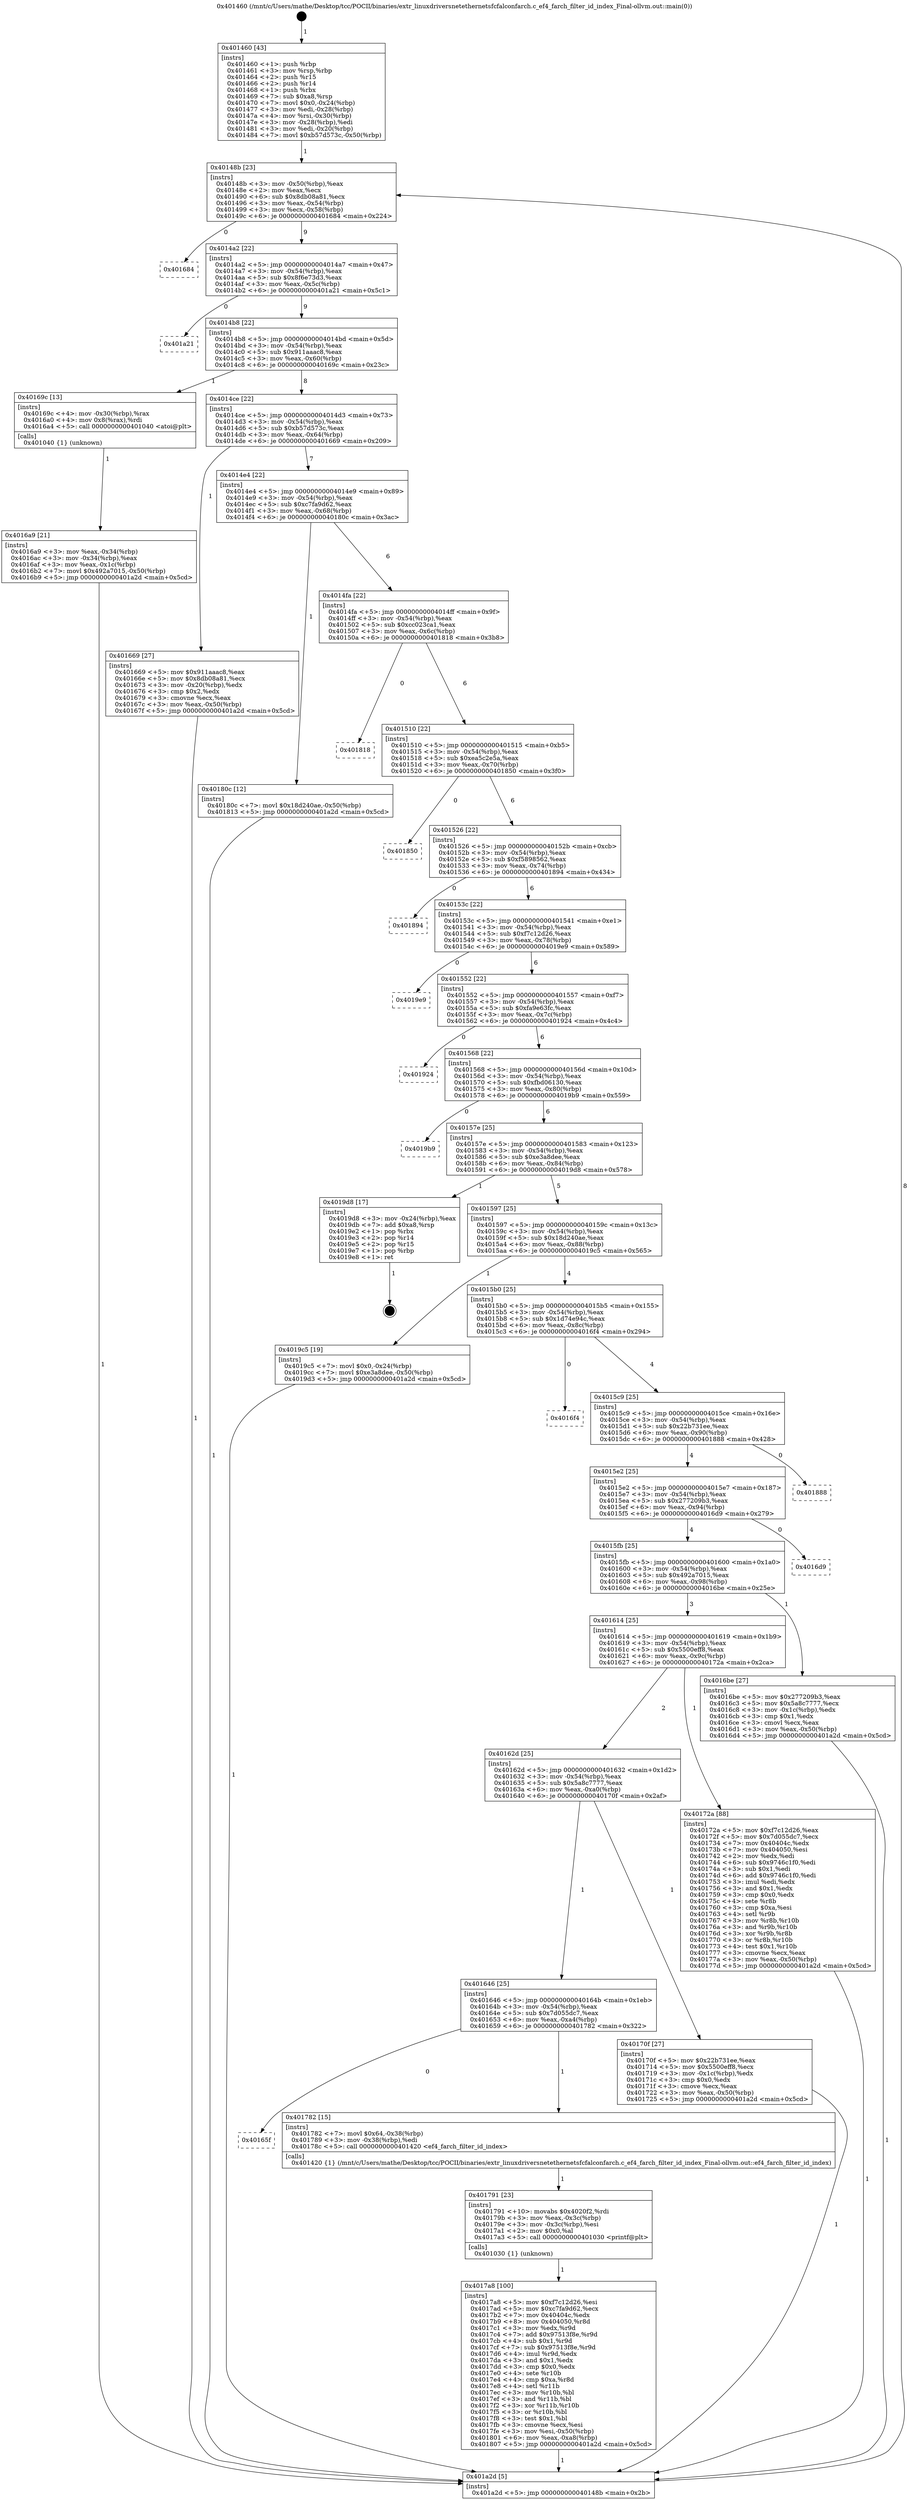 digraph "0x401460" {
  label = "0x401460 (/mnt/c/Users/mathe/Desktop/tcc/POCII/binaries/extr_linuxdriversnetethernetsfcfalconfarch.c_ef4_farch_filter_id_index_Final-ollvm.out::main(0))"
  labelloc = "t"
  node[shape=record]

  Entry [label="",width=0.3,height=0.3,shape=circle,fillcolor=black,style=filled]
  "0x40148b" [label="{
     0x40148b [23]\l
     | [instrs]\l
     &nbsp;&nbsp;0x40148b \<+3\>: mov -0x50(%rbp),%eax\l
     &nbsp;&nbsp;0x40148e \<+2\>: mov %eax,%ecx\l
     &nbsp;&nbsp;0x401490 \<+6\>: sub $0x8db08a81,%ecx\l
     &nbsp;&nbsp;0x401496 \<+3\>: mov %eax,-0x54(%rbp)\l
     &nbsp;&nbsp;0x401499 \<+3\>: mov %ecx,-0x58(%rbp)\l
     &nbsp;&nbsp;0x40149c \<+6\>: je 0000000000401684 \<main+0x224\>\l
  }"]
  "0x401684" [label="{
     0x401684\l
  }", style=dashed]
  "0x4014a2" [label="{
     0x4014a2 [22]\l
     | [instrs]\l
     &nbsp;&nbsp;0x4014a2 \<+5\>: jmp 00000000004014a7 \<main+0x47\>\l
     &nbsp;&nbsp;0x4014a7 \<+3\>: mov -0x54(%rbp),%eax\l
     &nbsp;&nbsp;0x4014aa \<+5\>: sub $0x8f6e73d3,%eax\l
     &nbsp;&nbsp;0x4014af \<+3\>: mov %eax,-0x5c(%rbp)\l
     &nbsp;&nbsp;0x4014b2 \<+6\>: je 0000000000401a21 \<main+0x5c1\>\l
  }"]
  Exit [label="",width=0.3,height=0.3,shape=circle,fillcolor=black,style=filled,peripheries=2]
  "0x401a21" [label="{
     0x401a21\l
  }", style=dashed]
  "0x4014b8" [label="{
     0x4014b8 [22]\l
     | [instrs]\l
     &nbsp;&nbsp;0x4014b8 \<+5\>: jmp 00000000004014bd \<main+0x5d\>\l
     &nbsp;&nbsp;0x4014bd \<+3\>: mov -0x54(%rbp),%eax\l
     &nbsp;&nbsp;0x4014c0 \<+5\>: sub $0x911aaac8,%eax\l
     &nbsp;&nbsp;0x4014c5 \<+3\>: mov %eax,-0x60(%rbp)\l
     &nbsp;&nbsp;0x4014c8 \<+6\>: je 000000000040169c \<main+0x23c\>\l
  }"]
  "0x4017a8" [label="{
     0x4017a8 [100]\l
     | [instrs]\l
     &nbsp;&nbsp;0x4017a8 \<+5\>: mov $0xf7c12d26,%esi\l
     &nbsp;&nbsp;0x4017ad \<+5\>: mov $0xc7fa9d62,%ecx\l
     &nbsp;&nbsp;0x4017b2 \<+7\>: mov 0x40404c,%edx\l
     &nbsp;&nbsp;0x4017b9 \<+8\>: mov 0x404050,%r8d\l
     &nbsp;&nbsp;0x4017c1 \<+3\>: mov %edx,%r9d\l
     &nbsp;&nbsp;0x4017c4 \<+7\>: add $0x97513f8e,%r9d\l
     &nbsp;&nbsp;0x4017cb \<+4\>: sub $0x1,%r9d\l
     &nbsp;&nbsp;0x4017cf \<+7\>: sub $0x97513f8e,%r9d\l
     &nbsp;&nbsp;0x4017d6 \<+4\>: imul %r9d,%edx\l
     &nbsp;&nbsp;0x4017da \<+3\>: and $0x1,%edx\l
     &nbsp;&nbsp;0x4017dd \<+3\>: cmp $0x0,%edx\l
     &nbsp;&nbsp;0x4017e0 \<+4\>: sete %r10b\l
     &nbsp;&nbsp;0x4017e4 \<+4\>: cmp $0xa,%r8d\l
     &nbsp;&nbsp;0x4017e8 \<+4\>: setl %r11b\l
     &nbsp;&nbsp;0x4017ec \<+3\>: mov %r10b,%bl\l
     &nbsp;&nbsp;0x4017ef \<+3\>: and %r11b,%bl\l
     &nbsp;&nbsp;0x4017f2 \<+3\>: xor %r11b,%r10b\l
     &nbsp;&nbsp;0x4017f5 \<+3\>: or %r10b,%bl\l
     &nbsp;&nbsp;0x4017f8 \<+3\>: test $0x1,%bl\l
     &nbsp;&nbsp;0x4017fb \<+3\>: cmovne %ecx,%esi\l
     &nbsp;&nbsp;0x4017fe \<+3\>: mov %esi,-0x50(%rbp)\l
     &nbsp;&nbsp;0x401801 \<+6\>: mov %eax,-0xa8(%rbp)\l
     &nbsp;&nbsp;0x401807 \<+5\>: jmp 0000000000401a2d \<main+0x5cd\>\l
  }"]
  "0x40169c" [label="{
     0x40169c [13]\l
     | [instrs]\l
     &nbsp;&nbsp;0x40169c \<+4\>: mov -0x30(%rbp),%rax\l
     &nbsp;&nbsp;0x4016a0 \<+4\>: mov 0x8(%rax),%rdi\l
     &nbsp;&nbsp;0x4016a4 \<+5\>: call 0000000000401040 \<atoi@plt\>\l
     | [calls]\l
     &nbsp;&nbsp;0x401040 \{1\} (unknown)\l
  }"]
  "0x4014ce" [label="{
     0x4014ce [22]\l
     | [instrs]\l
     &nbsp;&nbsp;0x4014ce \<+5\>: jmp 00000000004014d3 \<main+0x73\>\l
     &nbsp;&nbsp;0x4014d3 \<+3\>: mov -0x54(%rbp),%eax\l
     &nbsp;&nbsp;0x4014d6 \<+5\>: sub $0xb57d573c,%eax\l
     &nbsp;&nbsp;0x4014db \<+3\>: mov %eax,-0x64(%rbp)\l
     &nbsp;&nbsp;0x4014de \<+6\>: je 0000000000401669 \<main+0x209\>\l
  }"]
  "0x401791" [label="{
     0x401791 [23]\l
     | [instrs]\l
     &nbsp;&nbsp;0x401791 \<+10\>: movabs $0x4020f2,%rdi\l
     &nbsp;&nbsp;0x40179b \<+3\>: mov %eax,-0x3c(%rbp)\l
     &nbsp;&nbsp;0x40179e \<+3\>: mov -0x3c(%rbp),%esi\l
     &nbsp;&nbsp;0x4017a1 \<+2\>: mov $0x0,%al\l
     &nbsp;&nbsp;0x4017a3 \<+5\>: call 0000000000401030 \<printf@plt\>\l
     | [calls]\l
     &nbsp;&nbsp;0x401030 \{1\} (unknown)\l
  }"]
  "0x401669" [label="{
     0x401669 [27]\l
     | [instrs]\l
     &nbsp;&nbsp;0x401669 \<+5\>: mov $0x911aaac8,%eax\l
     &nbsp;&nbsp;0x40166e \<+5\>: mov $0x8db08a81,%ecx\l
     &nbsp;&nbsp;0x401673 \<+3\>: mov -0x20(%rbp),%edx\l
     &nbsp;&nbsp;0x401676 \<+3\>: cmp $0x2,%edx\l
     &nbsp;&nbsp;0x401679 \<+3\>: cmovne %ecx,%eax\l
     &nbsp;&nbsp;0x40167c \<+3\>: mov %eax,-0x50(%rbp)\l
     &nbsp;&nbsp;0x40167f \<+5\>: jmp 0000000000401a2d \<main+0x5cd\>\l
  }"]
  "0x4014e4" [label="{
     0x4014e4 [22]\l
     | [instrs]\l
     &nbsp;&nbsp;0x4014e4 \<+5\>: jmp 00000000004014e9 \<main+0x89\>\l
     &nbsp;&nbsp;0x4014e9 \<+3\>: mov -0x54(%rbp),%eax\l
     &nbsp;&nbsp;0x4014ec \<+5\>: sub $0xc7fa9d62,%eax\l
     &nbsp;&nbsp;0x4014f1 \<+3\>: mov %eax,-0x68(%rbp)\l
     &nbsp;&nbsp;0x4014f4 \<+6\>: je 000000000040180c \<main+0x3ac\>\l
  }"]
  "0x401a2d" [label="{
     0x401a2d [5]\l
     | [instrs]\l
     &nbsp;&nbsp;0x401a2d \<+5\>: jmp 000000000040148b \<main+0x2b\>\l
  }"]
  "0x401460" [label="{
     0x401460 [43]\l
     | [instrs]\l
     &nbsp;&nbsp;0x401460 \<+1\>: push %rbp\l
     &nbsp;&nbsp;0x401461 \<+3\>: mov %rsp,%rbp\l
     &nbsp;&nbsp;0x401464 \<+2\>: push %r15\l
     &nbsp;&nbsp;0x401466 \<+2\>: push %r14\l
     &nbsp;&nbsp;0x401468 \<+1\>: push %rbx\l
     &nbsp;&nbsp;0x401469 \<+7\>: sub $0xa8,%rsp\l
     &nbsp;&nbsp;0x401470 \<+7\>: movl $0x0,-0x24(%rbp)\l
     &nbsp;&nbsp;0x401477 \<+3\>: mov %edi,-0x28(%rbp)\l
     &nbsp;&nbsp;0x40147a \<+4\>: mov %rsi,-0x30(%rbp)\l
     &nbsp;&nbsp;0x40147e \<+3\>: mov -0x28(%rbp),%edi\l
     &nbsp;&nbsp;0x401481 \<+3\>: mov %edi,-0x20(%rbp)\l
     &nbsp;&nbsp;0x401484 \<+7\>: movl $0xb57d573c,-0x50(%rbp)\l
  }"]
  "0x4016a9" [label="{
     0x4016a9 [21]\l
     | [instrs]\l
     &nbsp;&nbsp;0x4016a9 \<+3\>: mov %eax,-0x34(%rbp)\l
     &nbsp;&nbsp;0x4016ac \<+3\>: mov -0x34(%rbp),%eax\l
     &nbsp;&nbsp;0x4016af \<+3\>: mov %eax,-0x1c(%rbp)\l
     &nbsp;&nbsp;0x4016b2 \<+7\>: movl $0x492a7015,-0x50(%rbp)\l
     &nbsp;&nbsp;0x4016b9 \<+5\>: jmp 0000000000401a2d \<main+0x5cd\>\l
  }"]
  "0x40165f" [label="{
     0x40165f\l
  }", style=dashed]
  "0x40180c" [label="{
     0x40180c [12]\l
     | [instrs]\l
     &nbsp;&nbsp;0x40180c \<+7\>: movl $0x18d240ae,-0x50(%rbp)\l
     &nbsp;&nbsp;0x401813 \<+5\>: jmp 0000000000401a2d \<main+0x5cd\>\l
  }"]
  "0x4014fa" [label="{
     0x4014fa [22]\l
     | [instrs]\l
     &nbsp;&nbsp;0x4014fa \<+5\>: jmp 00000000004014ff \<main+0x9f\>\l
     &nbsp;&nbsp;0x4014ff \<+3\>: mov -0x54(%rbp),%eax\l
     &nbsp;&nbsp;0x401502 \<+5\>: sub $0xcc023ca1,%eax\l
     &nbsp;&nbsp;0x401507 \<+3\>: mov %eax,-0x6c(%rbp)\l
     &nbsp;&nbsp;0x40150a \<+6\>: je 0000000000401818 \<main+0x3b8\>\l
  }"]
  "0x401782" [label="{
     0x401782 [15]\l
     | [instrs]\l
     &nbsp;&nbsp;0x401782 \<+7\>: movl $0x64,-0x38(%rbp)\l
     &nbsp;&nbsp;0x401789 \<+3\>: mov -0x38(%rbp),%edi\l
     &nbsp;&nbsp;0x40178c \<+5\>: call 0000000000401420 \<ef4_farch_filter_id_index\>\l
     | [calls]\l
     &nbsp;&nbsp;0x401420 \{1\} (/mnt/c/Users/mathe/Desktop/tcc/POCII/binaries/extr_linuxdriversnetethernetsfcfalconfarch.c_ef4_farch_filter_id_index_Final-ollvm.out::ef4_farch_filter_id_index)\l
  }"]
  "0x401818" [label="{
     0x401818\l
  }", style=dashed]
  "0x401510" [label="{
     0x401510 [22]\l
     | [instrs]\l
     &nbsp;&nbsp;0x401510 \<+5\>: jmp 0000000000401515 \<main+0xb5\>\l
     &nbsp;&nbsp;0x401515 \<+3\>: mov -0x54(%rbp),%eax\l
     &nbsp;&nbsp;0x401518 \<+5\>: sub $0xea5c2e5a,%eax\l
     &nbsp;&nbsp;0x40151d \<+3\>: mov %eax,-0x70(%rbp)\l
     &nbsp;&nbsp;0x401520 \<+6\>: je 0000000000401850 \<main+0x3f0\>\l
  }"]
  "0x401646" [label="{
     0x401646 [25]\l
     | [instrs]\l
     &nbsp;&nbsp;0x401646 \<+5\>: jmp 000000000040164b \<main+0x1eb\>\l
     &nbsp;&nbsp;0x40164b \<+3\>: mov -0x54(%rbp),%eax\l
     &nbsp;&nbsp;0x40164e \<+5\>: sub $0x7d055dc7,%eax\l
     &nbsp;&nbsp;0x401653 \<+6\>: mov %eax,-0xa4(%rbp)\l
     &nbsp;&nbsp;0x401659 \<+6\>: je 0000000000401782 \<main+0x322\>\l
  }"]
  "0x401850" [label="{
     0x401850\l
  }", style=dashed]
  "0x401526" [label="{
     0x401526 [22]\l
     | [instrs]\l
     &nbsp;&nbsp;0x401526 \<+5\>: jmp 000000000040152b \<main+0xcb\>\l
     &nbsp;&nbsp;0x40152b \<+3\>: mov -0x54(%rbp),%eax\l
     &nbsp;&nbsp;0x40152e \<+5\>: sub $0xf5898562,%eax\l
     &nbsp;&nbsp;0x401533 \<+3\>: mov %eax,-0x74(%rbp)\l
     &nbsp;&nbsp;0x401536 \<+6\>: je 0000000000401894 \<main+0x434\>\l
  }"]
  "0x40170f" [label="{
     0x40170f [27]\l
     | [instrs]\l
     &nbsp;&nbsp;0x40170f \<+5\>: mov $0x22b731ee,%eax\l
     &nbsp;&nbsp;0x401714 \<+5\>: mov $0x5500eff8,%ecx\l
     &nbsp;&nbsp;0x401719 \<+3\>: mov -0x1c(%rbp),%edx\l
     &nbsp;&nbsp;0x40171c \<+3\>: cmp $0x0,%edx\l
     &nbsp;&nbsp;0x40171f \<+3\>: cmove %ecx,%eax\l
     &nbsp;&nbsp;0x401722 \<+3\>: mov %eax,-0x50(%rbp)\l
     &nbsp;&nbsp;0x401725 \<+5\>: jmp 0000000000401a2d \<main+0x5cd\>\l
  }"]
  "0x401894" [label="{
     0x401894\l
  }", style=dashed]
  "0x40153c" [label="{
     0x40153c [22]\l
     | [instrs]\l
     &nbsp;&nbsp;0x40153c \<+5\>: jmp 0000000000401541 \<main+0xe1\>\l
     &nbsp;&nbsp;0x401541 \<+3\>: mov -0x54(%rbp),%eax\l
     &nbsp;&nbsp;0x401544 \<+5\>: sub $0xf7c12d26,%eax\l
     &nbsp;&nbsp;0x401549 \<+3\>: mov %eax,-0x78(%rbp)\l
     &nbsp;&nbsp;0x40154c \<+6\>: je 00000000004019e9 \<main+0x589\>\l
  }"]
  "0x40162d" [label="{
     0x40162d [25]\l
     | [instrs]\l
     &nbsp;&nbsp;0x40162d \<+5\>: jmp 0000000000401632 \<main+0x1d2\>\l
     &nbsp;&nbsp;0x401632 \<+3\>: mov -0x54(%rbp),%eax\l
     &nbsp;&nbsp;0x401635 \<+5\>: sub $0x5a8c7777,%eax\l
     &nbsp;&nbsp;0x40163a \<+6\>: mov %eax,-0xa0(%rbp)\l
     &nbsp;&nbsp;0x401640 \<+6\>: je 000000000040170f \<main+0x2af\>\l
  }"]
  "0x4019e9" [label="{
     0x4019e9\l
  }", style=dashed]
  "0x401552" [label="{
     0x401552 [22]\l
     | [instrs]\l
     &nbsp;&nbsp;0x401552 \<+5\>: jmp 0000000000401557 \<main+0xf7\>\l
     &nbsp;&nbsp;0x401557 \<+3\>: mov -0x54(%rbp),%eax\l
     &nbsp;&nbsp;0x40155a \<+5\>: sub $0xfa9e63fc,%eax\l
     &nbsp;&nbsp;0x40155f \<+3\>: mov %eax,-0x7c(%rbp)\l
     &nbsp;&nbsp;0x401562 \<+6\>: je 0000000000401924 \<main+0x4c4\>\l
  }"]
  "0x40172a" [label="{
     0x40172a [88]\l
     | [instrs]\l
     &nbsp;&nbsp;0x40172a \<+5\>: mov $0xf7c12d26,%eax\l
     &nbsp;&nbsp;0x40172f \<+5\>: mov $0x7d055dc7,%ecx\l
     &nbsp;&nbsp;0x401734 \<+7\>: mov 0x40404c,%edx\l
     &nbsp;&nbsp;0x40173b \<+7\>: mov 0x404050,%esi\l
     &nbsp;&nbsp;0x401742 \<+2\>: mov %edx,%edi\l
     &nbsp;&nbsp;0x401744 \<+6\>: sub $0x9746c1f0,%edi\l
     &nbsp;&nbsp;0x40174a \<+3\>: sub $0x1,%edi\l
     &nbsp;&nbsp;0x40174d \<+6\>: add $0x9746c1f0,%edi\l
     &nbsp;&nbsp;0x401753 \<+3\>: imul %edi,%edx\l
     &nbsp;&nbsp;0x401756 \<+3\>: and $0x1,%edx\l
     &nbsp;&nbsp;0x401759 \<+3\>: cmp $0x0,%edx\l
     &nbsp;&nbsp;0x40175c \<+4\>: sete %r8b\l
     &nbsp;&nbsp;0x401760 \<+3\>: cmp $0xa,%esi\l
     &nbsp;&nbsp;0x401763 \<+4\>: setl %r9b\l
     &nbsp;&nbsp;0x401767 \<+3\>: mov %r8b,%r10b\l
     &nbsp;&nbsp;0x40176a \<+3\>: and %r9b,%r10b\l
     &nbsp;&nbsp;0x40176d \<+3\>: xor %r9b,%r8b\l
     &nbsp;&nbsp;0x401770 \<+3\>: or %r8b,%r10b\l
     &nbsp;&nbsp;0x401773 \<+4\>: test $0x1,%r10b\l
     &nbsp;&nbsp;0x401777 \<+3\>: cmovne %ecx,%eax\l
     &nbsp;&nbsp;0x40177a \<+3\>: mov %eax,-0x50(%rbp)\l
     &nbsp;&nbsp;0x40177d \<+5\>: jmp 0000000000401a2d \<main+0x5cd\>\l
  }"]
  "0x401924" [label="{
     0x401924\l
  }", style=dashed]
  "0x401568" [label="{
     0x401568 [22]\l
     | [instrs]\l
     &nbsp;&nbsp;0x401568 \<+5\>: jmp 000000000040156d \<main+0x10d\>\l
     &nbsp;&nbsp;0x40156d \<+3\>: mov -0x54(%rbp),%eax\l
     &nbsp;&nbsp;0x401570 \<+5\>: sub $0xfbd06130,%eax\l
     &nbsp;&nbsp;0x401575 \<+3\>: mov %eax,-0x80(%rbp)\l
     &nbsp;&nbsp;0x401578 \<+6\>: je 00000000004019b9 \<main+0x559\>\l
  }"]
  "0x401614" [label="{
     0x401614 [25]\l
     | [instrs]\l
     &nbsp;&nbsp;0x401614 \<+5\>: jmp 0000000000401619 \<main+0x1b9\>\l
     &nbsp;&nbsp;0x401619 \<+3\>: mov -0x54(%rbp),%eax\l
     &nbsp;&nbsp;0x40161c \<+5\>: sub $0x5500eff8,%eax\l
     &nbsp;&nbsp;0x401621 \<+6\>: mov %eax,-0x9c(%rbp)\l
     &nbsp;&nbsp;0x401627 \<+6\>: je 000000000040172a \<main+0x2ca\>\l
  }"]
  "0x4019b9" [label="{
     0x4019b9\l
  }", style=dashed]
  "0x40157e" [label="{
     0x40157e [25]\l
     | [instrs]\l
     &nbsp;&nbsp;0x40157e \<+5\>: jmp 0000000000401583 \<main+0x123\>\l
     &nbsp;&nbsp;0x401583 \<+3\>: mov -0x54(%rbp),%eax\l
     &nbsp;&nbsp;0x401586 \<+5\>: sub $0xe3a8dee,%eax\l
     &nbsp;&nbsp;0x40158b \<+6\>: mov %eax,-0x84(%rbp)\l
     &nbsp;&nbsp;0x401591 \<+6\>: je 00000000004019d8 \<main+0x578\>\l
  }"]
  "0x4016be" [label="{
     0x4016be [27]\l
     | [instrs]\l
     &nbsp;&nbsp;0x4016be \<+5\>: mov $0x277209b3,%eax\l
     &nbsp;&nbsp;0x4016c3 \<+5\>: mov $0x5a8c7777,%ecx\l
     &nbsp;&nbsp;0x4016c8 \<+3\>: mov -0x1c(%rbp),%edx\l
     &nbsp;&nbsp;0x4016cb \<+3\>: cmp $0x1,%edx\l
     &nbsp;&nbsp;0x4016ce \<+3\>: cmovl %ecx,%eax\l
     &nbsp;&nbsp;0x4016d1 \<+3\>: mov %eax,-0x50(%rbp)\l
     &nbsp;&nbsp;0x4016d4 \<+5\>: jmp 0000000000401a2d \<main+0x5cd\>\l
  }"]
  "0x4019d8" [label="{
     0x4019d8 [17]\l
     | [instrs]\l
     &nbsp;&nbsp;0x4019d8 \<+3\>: mov -0x24(%rbp),%eax\l
     &nbsp;&nbsp;0x4019db \<+7\>: add $0xa8,%rsp\l
     &nbsp;&nbsp;0x4019e2 \<+1\>: pop %rbx\l
     &nbsp;&nbsp;0x4019e3 \<+2\>: pop %r14\l
     &nbsp;&nbsp;0x4019e5 \<+2\>: pop %r15\l
     &nbsp;&nbsp;0x4019e7 \<+1\>: pop %rbp\l
     &nbsp;&nbsp;0x4019e8 \<+1\>: ret\l
  }"]
  "0x401597" [label="{
     0x401597 [25]\l
     | [instrs]\l
     &nbsp;&nbsp;0x401597 \<+5\>: jmp 000000000040159c \<main+0x13c\>\l
     &nbsp;&nbsp;0x40159c \<+3\>: mov -0x54(%rbp),%eax\l
     &nbsp;&nbsp;0x40159f \<+5\>: sub $0x18d240ae,%eax\l
     &nbsp;&nbsp;0x4015a4 \<+6\>: mov %eax,-0x88(%rbp)\l
     &nbsp;&nbsp;0x4015aa \<+6\>: je 00000000004019c5 \<main+0x565\>\l
  }"]
  "0x4015fb" [label="{
     0x4015fb [25]\l
     | [instrs]\l
     &nbsp;&nbsp;0x4015fb \<+5\>: jmp 0000000000401600 \<main+0x1a0\>\l
     &nbsp;&nbsp;0x401600 \<+3\>: mov -0x54(%rbp),%eax\l
     &nbsp;&nbsp;0x401603 \<+5\>: sub $0x492a7015,%eax\l
     &nbsp;&nbsp;0x401608 \<+6\>: mov %eax,-0x98(%rbp)\l
     &nbsp;&nbsp;0x40160e \<+6\>: je 00000000004016be \<main+0x25e\>\l
  }"]
  "0x4019c5" [label="{
     0x4019c5 [19]\l
     | [instrs]\l
     &nbsp;&nbsp;0x4019c5 \<+7\>: movl $0x0,-0x24(%rbp)\l
     &nbsp;&nbsp;0x4019cc \<+7\>: movl $0xe3a8dee,-0x50(%rbp)\l
     &nbsp;&nbsp;0x4019d3 \<+5\>: jmp 0000000000401a2d \<main+0x5cd\>\l
  }"]
  "0x4015b0" [label="{
     0x4015b0 [25]\l
     | [instrs]\l
     &nbsp;&nbsp;0x4015b0 \<+5\>: jmp 00000000004015b5 \<main+0x155\>\l
     &nbsp;&nbsp;0x4015b5 \<+3\>: mov -0x54(%rbp),%eax\l
     &nbsp;&nbsp;0x4015b8 \<+5\>: sub $0x1d74e94c,%eax\l
     &nbsp;&nbsp;0x4015bd \<+6\>: mov %eax,-0x8c(%rbp)\l
     &nbsp;&nbsp;0x4015c3 \<+6\>: je 00000000004016f4 \<main+0x294\>\l
  }"]
  "0x4016d9" [label="{
     0x4016d9\l
  }", style=dashed]
  "0x4016f4" [label="{
     0x4016f4\l
  }", style=dashed]
  "0x4015c9" [label="{
     0x4015c9 [25]\l
     | [instrs]\l
     &nbsp;&nbsp;0x4015c9 \<+5\>: jmp 00000000004015ce \<main+0x16e\>\l
     &nbsp;&nbsp;0x4015ce \<+3\>: mov -0x54(%rbp),%eax\l
     &nbsp;&nbsp;0x4015d1 \<+5\>: sub $0x22b731ee,%eax\l
     &nbsp;&nbsp;0x4015d6 \<+6\>: mov %eax,-0x90(%rbp)\l
     &nbsp;&nbsp;0x4015dc \<+6\>: je 0000000000401888 \<main+0x428\>\l
  }"]
  "0x4015e2" [label="{
     0x4015e2 [25]\l
     | [instrs]\l
     &nbsp;&nbsp;0x4015e2 \<+5\>: jmp 00000000004015e7 \<main+0x187\>\l
     &nbsp;&nbsp;0x4015e7 \<+3\>: mov -0x54(%rbp),%eax\l
     &nbsp;&nbsp;0x4015ea \<+5\>: sub $0x277209b3,%eax\l
     &nbsp;&nbsp;0x4015ef \<+6\>: mov %eax,-0x94(%rbp)\l
     &nbsp;&nbsp;0x4015f5 \<+6\>: je 00000000004016d9 \<main+0x279\>\l
  }"]
  "0x401888" [label="{
     0x401888\l
  }", style=dashed]
  Entry -> "0x401460" [label=" 1"]
  "0x40148b" -> "0x401684" [label=" 0"]
  "0x40148b" -> "0x4014a2" [label=" 9"]
  "0x4019d8" -> Exit [label=" 1"]
  "0x4014a2" -> "0x401a21" [label=" 0"]
  "0x4014a2" -> "0x4014b8" [label=" 9"]
  "0x4019c5" -> "0x401a2d" [label=" 1"]
  "0x4014b8" -> "0x40169c" [label=" 1"]
  "0x4014b8" -> "0x4014ce" [label=" 8"]
  "0x40180c" -> "0x401a2d" [label=" 1"]
  "0x4014ce" -> "0x401669" [label=" 1"]
  "0x4014ce" -> "0x4014e4" [label=" 7"]
  "0x401669" -> "0x401a2d" [label=" 1"]
  "0x401460" -> "0x40148b" [label=" 1"]
  "0x401a2d" -> "0x40148b" [label=" 8"]
  "0x40169c" -> "0x4016a9" [label=" 1"]
  "0x4016a9" -> "0x401a2d" [label=" 1"]
  "0x4017a8" -> "0x401a2d" [label=" 1"]
  "0x4014e4" -> "0x40180c" [label=" 1"]
  "0x4014e4" -> "0x4014fa" [label=" 6"]
  "0x401791" -> "0x4017a8" [label=" 1"]
  "0x4014fa" -> "0x401818" [label=" 0"]
  "0x4014fa" -> "0x401510" [label=" 6"]
  "0x401782" -> "0x401791" [label=" 1"]
  "0x401510" -> "0x401850" [label=" 0"]
  "0x401510" -> "0x401526" [label=" 6"]
  "0x401646" -> "0x401782" [label=" 1"]
  "0x401526" -> "0x401894" [label=" 0"]
  "0x401526" -> "0x40153c" [label=" 6"]
  "0x401646" -> "0x40165f" [label=" 0"]
  "0x40153c" -> "0x4019e9" [label=" 0"]
  "0x40153c" -> "0x401552" [label=" 6"]
  "0x40170f" -> "0x401a2d" [label=" 1"]
  "0x401552" -> "0x401924" [label=" 0"]
  "0x401552" -> "0x401568" [label=" 6"]
  "0x40162d" -> "0x401646" [label=" 1"]
  "0x401568" -> "0x4019b9" [label=" 0"]
  "0x401568" -> "0x40157e" [label=" 6"]
  "0x40172a" -> "0x401a2d" [label=" 1"]
  "0x40157e" -> "0x4019d8" [label=" 1"]
  "0x40157e" -> "0x401597" [label=" 5"]
  "0x401614" -> "0x40162d" [label=" 2"]
  "0x401597" -> "0x4019c5" [label=" 1"]
  "0x401597" -> "0x4015b0" [label=" 4"]
  "0x40162d" -> "0x40170f" [label=" 1"]
  "0x4015b0" -> "0x4016f4" [label=" 0"]
  "0x4015b0" -> "0x4015c9" [label=" 4"]
  "0x4016be" -> "0x401a2d" [label=" 1"]
  "0x4015c9" -> "0x401888" [label=" 0"]
  "0x4015c9" -> "0x4015e2" [label=" 4"]
  "0x4015fb" -> "0x401614" [label=" 3"]
  "0x4015e2" -> "0x4016d9" [label=" 0"]
  "0x4015e2" -> "0x4015fb" [label=" 4"]
  "0x401614" -> "0x40172a" [label=" 1"]
  "0x4015fb" -> "0x4016be" [label=" 1"]
}
